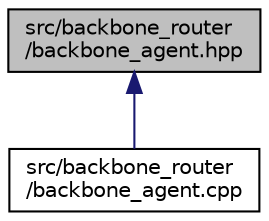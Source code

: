 digraph "src/backbone_router/backbone_agent.hpp"
{
  edge [fontname="Helvetica",fontsize="10",labelfontname="Helvetica",labelfontsize="10"];
  node [fontname="Helvetica",fontsize="10",shape=record];
  Node35 [label="src/backbone_router\l/backbone_agent.hpp",height=0.2,width=0.4,color="black", fillcolor="grey75", style="filled", fontcolor="black"];
  Node35 -> Node36 [dir="back",color="midnightblue",fontsize="10",style="solid",fontname="Helvetica"];
  Node36 [label="src/backbone_router\l/backbone_agent.cpp",height=0.2,width=0.4,color="black", fillcolor="white", style="filled",URL="$de/d7f/backbone__agent_8cpp.html",tooltip="The file implements the Thread Backbone agent. "];
}

